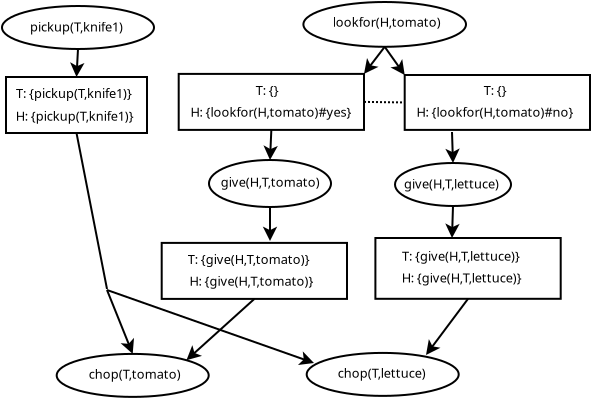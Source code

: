 <?xml version="1.0" encoding="UTF-8"?>
<dia:diagram xmlns:dia="http://www.lysator.liu.se/~alla/dia/">
  <dia:layer name="Background" visible="true">
    <dia:object type="Standard - Ellipse" version="0" id="O0">
      <dia:attribute name="obj_pos">
        <dia:point val="8.6,1.6"/>
      </dia:attribute>
      <dia:attribute name="obj_bb">
        <dia:rectangle val="8.55,1.55;16.25,3.8"/>
      </dia:attribute>
      <dia:attribute name="elem_corner">
        <dia:point val="8.6,1.6"/>
      </dia:attribute>
      <dia:attribute name="elem_width">
        <dia:real val="7.6"/>
      </dia:attribute>
      <dia:attribute name="elem_height">
        <dia:real val="2.15"/>
      </dia:attribute>
    </dia:object>
    <dia:object type="Standard - Text" version="1" id="O1">
      <dia:attribute name="obj_pos">
        <dia:point val="10,2.875"/>
      </dia:attribute>
      <dia:attribute name="obj_bb">
        <dia:rectangle val="10,2.333;14.715,3.272"/>
      </dia:attribute>
      <dia:attribute name="text">
        <dia:composite type="text">
          <dia:attribute name="string">
            <dia:string>#pickup(T,knife1)#</dia:string>
          </dia:attribute>
          <dia:attribute name="font">
            <dia:font family="sans" style="0" name="Helvetica"/>
          </dia:attribute>
          <dia:attribute name="height">
            <dia:real val="0.8"/>
          </dia:attribute>
          <dia:attribute name="pos">
            <dia:point val="10,2.875"/>
          </dia:attribute>
          <dia:attribute name="color">
            <dia:color val="#000000"/>
          </dia:attribute>
          <dia:attribute name="alignment">
            <dia:enum val="0"/>
          </dia:attribute>
        </dia:composite>
      </dia:attribute>
      <dia:attribute name="valign">
        <dia:enum val="3"/>
      </dia:attribute>
    </dia:object>
    <dia:object type="Standard - Line" version="0" id="O2">
      <dia:attribute name="obj_pos">
        <dia:point val="12.4,3.75"/>
      </dia:attribute>
      <dia:attribute name="obj_bb">
        <dia:rectangle val="11.823,3.697;12.827,5.227"/>
      </dia:attribute>
      <dia:attribute name="conn_endpoints">
        <dia:point val="12.4,3.75"/>
        <dia:point val="12.325,5.15"/>
      </dia:attribute>
      <dia:attribute name="numcp">
        <dia:int val="1"/>
      </dia:attribute>
      <dia:attribute name="end_arrow">
        <dia:enum val="22"/>
      </dia:attribute>
      <dia:attribute name="end_arrow_length">
        <dia:real val="0.5"/>
      </dia:attribute>
      <dia:attribute name="end_arrow_width">
        <dia:real val="0.5"/>
      </dia:attribute>
      <dia:connections>
        <dia:connection handle="0" to="O0" connection="6"/>
        <dia:connection handle="1" to="O3" connection="1"/>
      </dia:connections>
    </dia:object>
    <dia:object type="Standard - Box" version="0" id="O3">
      <dia:attribute name="obj_pos">
        <dia:point val="8.8,5.15"/>
      </dia:attribute>
      <dia:attribute name="obj_bb">
        <dia:rectangle val="8.75,5.1;15.9,8"/>
      </dia:attribute>
      <dia:attribute name="elem_corner">
        <dia:point val="8.8,5.15"/>
      </dia:attribute>
      <dia:attribute name="elem_width">
        <dia:real val="7.05"/>
      </dia:attribute>
      <dia:attribute name="elem_height">
        <dia:real val="2.8"/>
      </dia:attribute>
      <dia:attribute name="show_background">
        <dia:boolean val="true"/>
      </dia:attribute>
    </dia:object>
    <dia:object type="Standard - Text" version="1" id="O4">
      <dia:attribute name="obj_pos">
        <dia:point val="9.3,6.2"/>
      </dia:attribute>
      <dia:attribute name="obj_bb">
        <dia:rectangle val="9.3,5.64;15.447,6.632"/>
      </dia:attribute>
      <dia:attribute name="text">
        <dia:composite type="text">
          <dia:attribute name="string">
            <dia:string>#T: {pickup(T,knife1)}#</dia:string>
          </dia:attribute>
          <dia:attribute name="font">
            <dia:font family="sans" style="0" name="Helvetica"/>
          </dia:attribute>
          <dia:attribute name="height">
            <dia:real val="0.8"/>
          </dia:attribute>
          <dia:attribute name="pos">
            <dia:point val="9.3,6.2"/>
          </dia:attribute>
          <dia:attribute name="color">
            <dia:color val="#000000"/>
          </dia:attribute>
          <dia:attribute name="alignment">
            <dia:enum val="0"/>
          </dia:attribute>
        </dia:composite>
      </dia:attribute>
      <dia:attribute name="valign">
        <dia:enum val="3"/>
      </dia:attribute>
    </dia:object>
    <dia:object type="Standard - Text" version="1" id="O5">
      <dia:attribute name="obj_pos">
        <dia:point val="9.285,7.338"/>
      </dia:attribute>
      <dia:attribute name="obj_bb">
        <dia:rectangle val="9.285,6.778;15.577,7.769"/>
      </dia:attribute>
      <dia:attribute name="text">
        <dia:composite type="text">
          <dia:attribute name="string">
            <dia:string>#H: {pickup(T,knife1)}#</dia:string>
          </dia:attribute>
          <dia:attribute name="font">
            <dia:font family="sans" style="0" name="Helvetica"/>
          </dia:attribute>
          <dia:attribute name="height">
            <dia:real val="0.8"/>
          </dia:attribute>
          <dia:attribute name="pos">
            <dia:point val="9.285,7.338"/>
          </dia:attribute>
          <dia:attribute name="color">
            <dia:color val="#000000"/>
          </dia:attribute>
          <dia:attribute name="alignment">
            <dia:enum val="0"/>
          </dia:attribute>
        </dia:composite>
      </dia:attribute>
      <dia:attribute name="valign">
        <dia:enum val="3"/>
      </dia:attribute>
    </dia:object>
    <dia:object type="Standard - Ellipse" version="0" id="O6">
      <dia:attribute name="obj_pos">
        <dia:point val="23.67,1.4"/>
      </dia:attribute>
      <dia:attribute name="obj_bb">
        <dia:rectangle val="23.62,1.35;31.85,3.69"/>
      </dia:attribute>
      <dia:attribute name="elem_corner">
        <dia:point val="23.67,1.4"/>
      </dia:attribute>
      <dia:attribute name="elem_width">
        <dia:real val="8.13"/>
      </dia:attribute>
      <dia:attribute name="elem_height">
        <dia:real val="2.24"/>
      </dia:attribute>
    </dia:object>
    <dia:object type="Standard - Text" version="1" id="O7">
      <dia:attribute name="obj_pos">
        <dia:point val="25.135,2.638"/>
      </dia:attribute>
      <dia:attribute name="obj_bb">
        <dia:rectangle val="25.135,2.095;30.325,3.035"/>
      </dia:attribute>
      <dia:attribute name="text">
        <dia:composite type="text">
          <dia:attribute name="string">
            <dia:string>#lookfor(H,tomato)#</dia:string>
          </dia:attribute>
          <dia:attribute name="font">
            <dia:font family="sans" style="0" name="Helvetica"/>
          </dia:attribute>
          <dia:attribute name="height">
            <dia:real val="0.8"/>
          </dia:attribute>
          <dia:attribute name="pos">
            <dia:point val="25.135,2.638"/>
          </dia:attribute>
          <dia:attribute name="color">
            <dia:color val="#000000"/>
          </dia:attribute>
          <dia:attribute name="alignment">
            <dia:enum val="0"/>
          </dia:attribute>
        </dia:composite>
      </dia:attribute>
      <dia:attribute name="valign">
        <dia:enum val="3"/>
      </dia:attribute>
    </dia:object>
    <dia:object type="Standard - Box" version="0" id="O8">
      <dia:attribute name="obj_pos">
        <dia:point val="17.435,4.995"/>
      </dia:attribute>
      <dia:attribute name="obj_bb">
        <dia:rectangle val="17.385,4.945;26.75,7.845"/>
      </dia:attribute>
      <dia:attribute name="elem_corner">
        <dia:point val="17.435,4.995"/>
      </dia:attribute>
      <dia:attribute name="elem_width">
        <dia:real val="9.265"/>
      </dia:attribute>
      <dia:attribute name="elem_height">
        <dia:real val="2.8"/>
      </dia:attribute>
      <dia:attribute name="show_background">
        <dia:boolean val="true"/>
      </dia:attribute>
    </dia:object>
    <dia:object type="Standard - Text" version="1" id="O9">
      <dia:attribute name="obj_pos">
        <dia:point val="21.285,6.045"/>
      </dia:attribute>
      <dia:attribute name="obj_bb">
        <dia:rectangle val="21.268,5.485;22.7,6.477"/>
      </dia:attribute>
      <dia:attribute name="text">
        <dia:composite type="text">
          <dia:attribute name="string">
            <dia:string>#T: {}#</dia:string>
          </dia:attribute>
          <dia:attribute name="font">
            <dia:font family="sans" style="0" name="Helvetica"/>
          </dia:attribute>
          <dia:attribute name="height">
            <dia:real val="0.8"/>
          </dia:attribute>
          <dia:attribute name="pos">
            <dia:point val="21.285,6.045"/>
          </dia:attribute>
          <dia:attribute name="color">
            <dia:color val="#000000"/>
          </dia:attribute>
          <dia:attribute name="alignment">
            <dia:enum val="0"/>
          </dia:attribute>
        </dia:composite>
      </dia:attribute>
      <dia:attribute name="valign">
        <dia:enum val="3"/>
      </dia:attribute>
    </dia:object>
    <dia:object type="Standard - Text" version="1" id="O10">
      <dia:attribute name="obj_pos">
        <dia:point val="18.02,7.133"/>
      </dia:attribute>
      <dia:attribute name="obj_bb">
        <dia:rectangle val="18.02,6.573;26.287,7.564"/>
      </dia:attribute>
      <dia:attribute name="text">
        <dia:composite type="text">
          <dia:attribute name="string">
            <dia:string>#H: {lookfor(H,tomato)#yes}#</dia:string>
          </dia:attribute>
          <dia:attribute name="font">
            <dia:font family="sans" style="0" name="Helvetica"/>
          </dia:attribute>
          <dia:attribute name="height">
            <dia:real val="0.8"/>
          </dia:attribute>
          <dia:attribute name="pos">
            <dia:point val="18.02,7.133"/>
          </dia:attribute>
          <dia:attribute name="color">
            <dia:color val="#000000"/>
          </dia:attribute>
          <dia:attribute name="alignment">
            <dia:enum val="0"/>
          </dia:attribute>
        </dia:composite>
      </dia:attribute>
      <dia:attribute name="valign">
        <dia:enum val="3"/>
      </dia:attribute>
    </dia:object>
    <dia:object type="Standard - Box" version="0" id="O11">
      <dia:attribute name="obj_pos">
        <dia:point val="28.735,5.05"/>
      </dia:attribute>
      <dia:attribute name="obj_bb">
        <dia:rectangle val="28.685,5;38.05,7.845"/>
      </dia:attribute>
      <dia:attribute name="elem_corner">
        <dia:point val="28.735,5.05"/>
      </dia:attribute>
      <dia:attribute name="elem_width">
        <dia:real val="9.265"/>
      </dia:attribute>
      <dia:attribute name="elem_height">
        <dia:real val="2.745"/>
      </dia:attribute>
      <dia:attribute name="show_background">
        <dia:boolean val="true"/>
      </dia:attribute>
    </dia:object>
    <dia:object type="Standard - Text" version="1" id="O12">
      <dia:attribute name="obj_pos">
        <dia:point val="32.685,6.045"/>
      </dia:attribute>
      <dia:attribute name="obj_bb">
        <dia:rectangle val="32.685,5.485;34.117,6.477"/>
      </dia:attribute>
      <dia:attribute name="text">
        <dia:composite type="text">
          <dia:attribute name="string">
            <dia:string>#T: {}#</dia:string>
          </dia:attribute>
          <dia:attribute name="font">
            <dia:font family="sans" style="0" name="Helvetica"/>
          </dia:attribute>
          <dia:attribute name="height">
            <dia:real val="0.8"/>
          </dia:attribute>
          <dia:attribute name="pos">
            <dia:point val="32.685,6.045"/>
          </dia:attribute>
          <dia:attribute name="color">
            <dia:color val="#000000"/>
          </dia:attribute>
          <dia:attribute name="alignment">
            <dia:enum val="0"/>
          </dia:attribute>
        </dia:composite>
      </dia:attribute>
      <dia:attribute name="valign">
        <dia:enum val="3"/>
      </dia:attribute>
    </dia:object>
    <dia:object type="Standard - Text" version="1" id="O13">
      <dia:attribute name="obj_pos">
        <dia:point val="29.32,7.133"/>
      </dia:attribute>
      <dia:attribute name="obj_bb">
        <dia:rectangle val="29.32,6.573;37.305,7.564"/>
      </dia:attribute>
      <dia:attribute name="text">
        <dia:composite type="text">
          <dia:attribute name="string">
            <dia:string>#H: {lookfor(H,tomato)#no}#</dia:string>
          </dia:attribute>
          <dia:attribute name="font">
            <dia:font family="sans" style="0" name="Helvetica"/>
          </dia:attribute>
          <dia:attribute name="height">
            <dia:real val="0.8"/>
          </dia:attribute>
          <dia:attribute name="pos">
            <dia:point val="29.32,7.133"/>
          </dia:attribute>
          <dia:attribute name="color">
            <dia:color val="#000000"/>
          </dia:attribute>
          <dia:attribute name="alignment">
            <dia:enum val="0"/>
          </dia:attribute>
        </dia:composite>
      </dia:attribute>
      <dia:attribute name="valign">
        <dia:enum val="3"/>
      </dia:attribute>
    </dia:object>
    <dia:object type="Standard - Line" version="0" id="O14">
      <dia:attribute name="obj_pos">
        <dia:point val="27.735,3.64"/>
      </dia:attribute>
      <dia:attribute name="obj_bb">
        <dia:rectangle val="26.272,3.57;27.805,5.338"/>
      </dia:attribute>
      <dia:attribute name="conn_endpoints">
        <dia:point val="27.735,3.64"/>
        <dia:point val="26.7,4.995"/>
      </dia:attribute>
      <dia:attribute name="numcp">
        <dia:int val="1"/>
      </dia:attribute>
      <dia:attribute name="end_arrow">
        <dia:enum val="22"/>
      </dia:attribute>
      <dia:attribute name="end_arrow_length">
        <dia:real val="0.5"/>
      </dia:attribute>
      <dia:attribute name="end_arrow_width">
        <dia:real val="0.5"/>
      </dia:attribute>
      <dia:connections>
        <dia:connection handle="0" to="O6" connection="6"/>
        <dia:connection handle="1" to="O8" connection="2"/>
      </dia:connections>
    </dia:object>
    <dia:object type="Standard - Line" version="0" id="O15">
      <dia:attribute name="obj_pos">
        <dia:point val="27.735,3.64"/>
      </dia:attribute>
      <dia:attribute name="obj_bb">
        <dia:rectangle val="27.665,3.57;29.172,5.38"/>
      </dia:attribute>
      <dia:attribute name="conn_endpoints">
        <dia:point val="27.735,3.64"/>
        <dia:point val="28.735,5.05"/>
      </dia:attribute>
      <dia:attribute name="numcp">
        <dia:int val="1"/>
      </dia:attribute>
      <dia:attribute name="end_arrow">
        <dia:enum val="22"/>
      </dia:attribute>
      <dia:attribute name="end_arrow_length">
        <dia:real val="0.5"/>
      </dia:attribute>
      <dia:attribute name="end_arrow_width">
        <dia:real val="0.5"/>
      </dia:attribute>
      <dia:connections>
        <dia:connection handle="0" to="O6" connection="6"/>
        <dia:connection handle="1" to="O11" connection="0"/>
      </dia:connections>
    </dia:object>
    <dia:object type="Standard - Ellipse" version="0" id="O16">
      <dia:attribute name="obj_pos">
        <dia:point val="18.95,9.3"/>
      </dia:attribute>
      <dia:attribute name="obj_bb">
        <dia:rectangle val="18.9,9.25;25.1,11.7"/>
      </dia:attribute>
      <dia:attribute name="elem_corner">
        <dia:point val="18.95,9.3"/>
      </dia:attribute>
      <dia:attribute name="elem_width">
        <dia:real val="6.1"/>
      </dia:attribute>
      <dia:attribute name="elem_height">
        <dia:real val="2.35"/>
      </dia:attribute>
    </dia:object>
    <dia:object type="Standard - Line" version="0" id="O17">
      <dia:attribute name="obj_pos">
        <dia:point val="22.067,7.795"/>
      </dia:attribute>
      <dia:attribute name="obj_bb">
        <dia:rectangle val="21.498,7.743;22.502,9.372"/>
      </dia:attribute>
      <dia:attribute name="conn_endpoints">
        <dia:point val="22.067,7.795"/>
        <dia:point val="22,9.3"/>
      </dia:attribute>
      <dia:attribute name="numcp">
        <dia:int val="1"/>
      </dia:attribute>
      <dia:attribute name="end_arrow">
        <dia:enum val="22"/>
      </dia:attribute>
      <dia:attribute name="end_arrow_length">
        <dia:real val="0.5"/>
      </dia:attribute>
      <dia:attribute name="end_arrow_width">
        <dia:real val="0.5"/>
      </dia:attribute>
      <dia:connections>
        <dia:connection handle="0" to="O8" connection="6"/>
        <dia:connection handle="1" to="O16" connection="1"/>
      </dia:connections>
    </dia:object>
    <dia:object type="Standard - Line" version="0" id="O18">
      <dia:attribute name="obj_pos">
        <dia:point val="26.7,6.395"/>
      </dia:attribute>
      <dia:attribute name="obj_bb">
        <dia:rectangle val="26.649,6.344;28.786,6.473"/>
      </dia:attribute>
      <dia:attribute name="conn_endpoints">
        <dia:point val="26.7,6.395"/>
        <dia:point val="28.735,6.423"/>
      </dia:attribute>
      <dia:attribute name="numcp">
        <dia:int val="1"/>
      </dia:attribute>
      <dia:attribute name="line_style">
        <dia:enum val="4"/>
      </dia:attribute>
      <dia:connections>
        <dia:connection handle="0" to="O8" connection="4"/>
        <dia:connection handle="1" to="O11" connection="3"/>
      </dia:connections>
    </dia:object>
    <dia:object type="Standard - Text" version="1" id="O19">
      <dia:attribute name="obj_pos">
        <dia:point val="19.535,10.637"/>
      </dia:attribute>
      <dia:attribute name="obj_bb">
        <dia:rectangle val="19.535,10.078;24.505,11.069"/>
      </dia:attribute>
      <dia:attribute name="text">
        <dia:composite type="text">
          <dia:attribute name="string">
            <dia:string>#give(H,T,tomato)#</dia:string>
          </dia:attribute>
          <dia:attribute name="font">
            <dia:font family="sans" style="0" name="Helvetica"/>
          </dia:attribute>
          <dia:attribute name="height">
            <dia:real val="0.8"/>
          </dia:attribute>
          <dia:attribute name="pos">
            <dia:point val="19.535,10.637"/>
          </dia:attribute>
          <dia:attribute name="color">
            <dia:color val="#000000"/>
          </dia:attribute>
          <dia:attribute name="alignment">
            <dia:enum val="0"/>
          </dia:attribute>
        </dia:composite>
      </dia:attribute>
      <dia:attribute name="valign">
        <dia:enum val="3"/>
      </dia:attribute>
    </dia:object>
    <dia:object type="Standard - Ellipse" version="0" id="O20">
      <dia:attribute name="obj_pos">
        <dia:point val="28.25,9.45"/>
      </dia:attribute>
      <dia:attribute name="obj_bb">
        <dia:rectangle val="28.2,9.4;34.1,11.65"/>
      </dia:attribute>
      <dia:attribute name="elem_corner">
        <dia:point val="28.25,9.45"/>
      </dia:attribute>
      <dia:attribute name="elem_width">
        <dia:real val="5.8"/>
      </dia:attribute>
      <dia:attribute name="elem_height">
        <dia:real val="2.15"/>
      </dia:attribute>
    </dia:object>
    <dia:object type="Standard - Text" version="1" id="O21">
      <dia:attribute name="obj_pos">
        <dia:point val="28.7,10.725"/>
      </dia:attribute>
      <dia:attribute name="obj_bb">
        <dia:rectangle val="28.7,10.165;33.602,11.157"/>
      </dia:attribute>
      <dia:attribute name="text">
        <dia:composite type="text">
          <dia:attribute name="string">
            <dia:string>#give(H,T,lettuce)#</dia:string>
          </dia:attribute>
          <dia:attribute name="font">
            <dia:font family="sans" style="0" name="Helvetica"/>
          </dia:attribute>
          <dia:attribute name="height">
            <dia:real val="0.8"/>
          </dia:attribute>
          <dia:attribute name="pos">
            <dia:point val="28.7,10.725"/>
          </dia:attribute>
          <dia:attribute name="color">
            <dia:color val="#000000"/>
          </dia:attribute>
          <dia:attribute name="alignment">
            <dia:enum val="0"/>
          </dia:attribute>
        </dia:composite>
      </dia:attribute>
      <dia:attribute name="valign">
        <dia:enum val="3"/>
      </dia:attribute>
    </dia:object>
    <dia:object type="Standard - Line" version="0" id="O22">
      <dia:attribute name="obj_pos">
        <dia:point val="31.1,7.9"/>
      </dia:attribute>
      <dia:attribute name="obj_bb">
        <dia:rectangle val="30.649,7.848;31.651,9.516"/>
      </dia:attribute>
      <dia:attribute name="conn_endpoints">
        <dia:point val="31.1,7.9"/>
        <dia:point val="31.15,9.45"/>
      </dia:attribute>
      <dia:attribute name="numcp">
        <dia:int val="1"/>
      </dia:attribute>
      <dia:attribute name="end_arrow">
        <dia:enum val="22"/>
      </dia:attribute>
      <dia:attribute name="end_arrow_length">
        <dia:real val="0.5"/>
      </dia:attribute>
      <dia:attribute name="end_arrow_width">
        <dia:real val="0.5"/>
      </dia:attribute>
      <dia:connections>
        <dia:connection handle="1" to="O20" connection="1"/>
      </dia:connections>
    </dia:object>
    <dia:object type="Standard - Box" version="0" id="O23">
      <dia:attribute name="obj_pos">
        <dia:point val="16.585,13.445"/>
      </dia:attribute>
      <dia:attribute name="obj_bb">
        <dia:rectangle val="16.535,13.395;25.9,16.295"/>
      </dia:attribute>
      <dia:attribute name="elem_corner">
        <dia:point val="16.585,13.445"/>
      </dia:attribute>
      <dia:attribute name="elem_width">
        <dia:real val="9.265"/>
      </dia:attribute>
      <dia:attribute name="elem_height">
        <dia:real val="2.8"/>
      </dia:attribute>
      <dia:attribute name="show_background">
        <dia:boolean val="true"/>
      </dia:attribute>
    </dia:object>
    <dia:object type="Standard - Text" version="1" id="O24">
      <dia:attribute name="obj_pos">
        <dia:point val="17.885,14.495"/>
      </dia:attribute>
      <dia:attribute name="obj_bb">
        <dia:rectangle val="17.885,13.935;24.27,14.927"/>
      </dia:attribute>
      <dia:attribute name="text">
        <dia:composite type="text">
          <dia:attribute name="string">
            <dia:string>#T: {give(H,T,tomato)}#</dia:string>
          </dia:attribute>
          <dia:attribute name="font">
            <dia:font family="sans" style="0" name="Helvetica"/>
          </dia:attribute>
          <dia:attribute name="height">
            <dia:real val="0.8"/>
          </dia:attribute>
          <dia:attribute name="pos">
            <dia:point val="17.885,14.495"/>
          </dia:attribute>
          <dia:attribute name="color">
            <dia:color val="#000000"/>
          </dia:attribute>
          <dia:attribute name="alignment">
            <dia:enum val="0"/>
          </dia:attribute>
        </dia:composite>
      </dia:attribute>
      <dia:attribute name="valign">
        <dia:enum val="3"/>
      </dia:attribute>
    </dia:object>
    <dia:object type="Standard - Text" version="1" id="O25">
      <dia:attribute name="obj_pos">
        <dia:point val="17.97,15.582"/>
      </dia:attribute>
      <dia:attribute name="obj_bb">
        <dia:rectangle val="17.97,15.023;24.5,16.014"/>
      </dia:attribute>
      <dia:attribute name="text">
        <dia:composite type="text">
          <dia:attribute name="string">
            <dia:string>#H: {give(H,T,tomato)}#</dia:string>
          </dia:attribute>
          <dia:attribute name="font">
            <dia:font family="sans" style="0" name="Helvetica"/>
          </dia:attribute>
          <dia:attribute name="height">
            <dia:real val="0.8"/>
          </dia:attribute>
          <dia:attribute name="pos">
            <dia:point val="17.97,15.582"/>
          </dia:attribute>
          <dia:attribute name="color">
            <dia:color val="#000000"/>
          </dia:attribute>
          <dia:attribute name="alignment">
            <dia:enum val="0"/>
          </dia:attribute>
        </dia:composite>
      </dia:attribute>
      <dia:attribute name="valign">
        <dia:enum val="3"/>
      </dia:attribute>
    </dia:object>
    <dia:object type="Standard - Box" version="0" id="O26">
      <dia:attribute name="obj_pos">
        <dia:point val="27.27,13.2"/>
      </dia:attribute>
      <dia:attribute name="obj_bb">
        <dia:rectangle val="27.22,13.15;36.585,16.29"/>
      </dia:attribute>
      <dia:attribute name="elem_corner">
        <dia:point val="27.27,13.2"/>
      </dia:attribute>
      <dia:attribute name="elem_width">
        <dia:real val="9.265"/>
      </dia:attribute>
      <dia:attribute name="elem_height">
        <dia:real val="3.04"/>
      </dia:attribute>
      <dia:attribute name="show_background">
        <dia:boolean val="true"/>
      </dia:attribute>
    </dia:object>
    <dia:object type="Standard - Text" version="1" id="O27">
      <dia:attribute name="obj_pos">
        <dia:point val="28.6,14.338"/>
      </dia:attribute>
      <dia:attribute name="obj_bb">
        <dia:rectangle val="28.6,13.778;34.917,14.769"/>
      </dia:attribute>
      <dia:attribute name="text">
        <dia:composite type="text">
          <dia:attribute name="string">
            <dia:string>#T: {give(H,T,lettuce)}#</dia:string>
          </dia:attribute>
          <dia:attribute name="font">
            <dia:font family="sans" style="0" name="Helvetica"/>
          </dia:attribute>
          <dia:attribute name="height">
            <dia:real val="0.8"/>
          </dia:attribute>
          <dia:attribute name="pos">
            <dia:point val="28.6,14.338"/>
          </dia:attribute>
          <dia:attribute name="color">
            <dia:color val="#000000"/>
          </dia:attribute>
          <dia:attribute name="alignment">
            <dia:enum val="0"/>
          </dia:attribute>
        </dia:composite>
      </dia:attribute>
      <dia:attribute name="valign">
        <dia:enum val="3"/>
      </dia:attribute>
    </dia:object>
    <dia:object type="Standard - Text" version="1" id="O28">
      <dia:attribute name="obj_pos">
        <dia:point val="28.585,15.425"/>
      </dia:attribute>
      <dia:attribute name="obj_bb">
        <dia:rectangle val="28.585,14.865;35.047,15.857"/>
      </dia:attribute>
      <dia:attribute name="text">
        <dia:composite type="text">
          <dia:attribute name="string">
            <dia:string>#H: {give(H,T,lettuce)}#</dia:string>
          </dia:attribute>
          <dia:attribute name="font">
            <dia:font family="sans" style="0" name="Helvetica"/>
          </dia:attribute>
          <dia:attribute name="height">
            <dia:real val="0.8"/>
          </dia:attribute>
          <dia:attribute name="pos">
            <dia:point val="28.585,15.425"/>
          </dia:attribute>
          <dia:attribute name="color">
            <dia:color val="#000000"/>
          </dia:attribute>
          <dia:attribute name="alignment">
            <dia:enum val="0"/>
          </dia:attribute>
        </dia:composite>
      </dia:attribute>
      <dia:attribute name="valign">
        <dia:enum val="3"/>
      </dia:attribute>
    </dia:object>
    <dia:object type="Standard - Line" version="0" id="O29">
      <dia:attribute name="obj_pos">
        <dia:point val="22,11.65"/>
      </dia:attribute>
      <dia:attribute name="obj_bb">
        <dia:rectangle val="21.5,11.6;22.5,13.4"/>
      </dia:attribute>
      <dia:attribute name="conn_endpoints">
        <dia:point val="22,11.65"/>
        <dia:point val="22,13.35"/>
      </dia:attribute>
      <dia:attribute name="numcp">
        <dia:int val="1"/>
      </dia:attribute>
      <dia:attribute name="end_arrow">
        <dia:enum val="22"/>
      </dia:attribute>
      <dia:attribute name="end_arrow_length">
        <dia:real val="0.5"/>
      </dia:attribute>
      <dia:attribute name="end_arrow_width">
        <dia:real val="0.5"/>
      </dia:attribute>
      <dia:connections>
        <dia:connection handle="0" to="O16" connection="6"/>
      </dia:connections>
    </dia:object>
    <dia:object type="Standard - Line" version="0" id="O30">
      <dia:attribute name="obj_pos">
        <dia:point val="31.15,11.6"/>
      </dia:attribute>
      <dia:attribute name="obj_bb">
        <dia:rectangle val="30.599,11.549;31.601,13.266"/>
      </dia:attribute>
      <dia:attribute name="conn_endpoints">
        <dia:point val="31.15,11.6"/>
        <dia:point val="31.1,13.2"/>
      </dia:attribute>
      <dia:attribute name="numcp">
        <dia:int val="1"/>
      </dia:attribute>
      <dia:attribute name="end_arrow">
        <dia:enum val="22"/>
      </dia:attribute>
      <dia:attribute name="end_arrow_length">
        <dia:real val="0.5"/>
      </dia:attribute>
      <dia:attribute name="end_arrow_width">
        <dia:real val="0.5"/>
      </dia:attribute>
      <dia:connections>
        <dia:connection handle="0" to="O20" connection="6"/>
      </dia:connections>
    </dia:object>
    <dia:object type="Standard - Ellipse" version="0" id="O31">
      <dia:attribute name="obj_pos">
        <dia:point val="11.335,18.995"/>
      </dia:attribute>
      <dia:attribute name="obj_bb">
        <dia:rectangle val="11.285,18.945;18.985,21.195"/>
      </dia:attribute>
      <dia:attribute name="elem_corner">
        <dia:point val="11.335,18.995"/>
      </dia:attribute>
      <dia:attribute name="elem_width">
        <dia:real val="7.6"/>
      </dia:attribute>
      <dia:attribute name="elem_height">
        <dia:real val="2.15"/>
      </dia:attribute>
    </dia:object>
    <dia:object type="Standard - Text" version="1" id="O32">
      <dia:attribute name="obj_pos">
        <dia:point val="12.935,20.238"/>
      </dia:attribute>
      <dia:attribute name="obj_bb">
        <dia:rectangle val="12.935,19.678;17.462,20.669"/>
      </dia:attribute>
      <dia:attribute name="text">
        <dia:composite type="text">
          <dia:attribute name="string">
            <dia:string>#chop(T,tomato)#</dia:string>
          </dia:attribute>
          <dia:attribute name="font">
            <dia:font family="sans" style="0" name="Helvetica"/>
          </dia:attribute>
          <dia:attribute name="height">
            <dia:real val="0.8"/>
          </dia:attribute>
          <dia:attribute name="pos">
            <dia:point val="12.935,20.238"/>
          </dia:attribute>
          <dia:attribute name="color">
            <dia:color val="#000000"/>
          </dia:attribute>
          <dia:attribute name="alignment">
            <dia:enum val="0"/>
          </dia:attribute>
        </dia:composite>
      </dia:attribute>
      <dia:attribute name="valign">
        <dia:enum val="3"/>
      </dia:attribute>
    </dia:object>
    <dia:object type="Standard - Ellipse" version="0" id="O33">
      <dia:attribute name="obj_pos">
        <dia:point val="23.835,18.945"/>
      </dia:attribute>
      <dia:attribute name="obj_bb">
        <dia:rectangle val="23.785,18.895;31.485,21.145"/>
      </dia:attribute>
      <dia:attribute name="elem_corner">
        <dia:point val="23.835,18.945"/>
      </dia:attribute>
      <dia:attribute name="elem_width">
        <dia:real val="7.6"/>
      </dia:attribute>
      <dia:attribute name="elem_height">
        <dia:real val="2.15"/>
      </dia:attribute>
    </dia:object>
    <dia:object type="Standard - Text" version="1" id="O34">
      <dia:attribute name="obj_pos">
        <dia:point val="25.385,20.188"/>
      </dia:attribute>
      <dia:attribute name="obj_bb">
        <dia:rectangle val="25.385,19.628;29.845,20.619"/>
      </dia:attribute>
      <dia:attribute name="text">
        <dia:composite type="text">
          <dia:attribute name="string">
            <dia:string>#chop(T,lettuce)#</dia:string>
          </dia:attribute>
          <dia:attribute name="font">
            <dia:font family="sans" style="0" name="Helvetica"/>
          </dia:attribute>
          <dia:attribute name="height">
            <dia:real val="0.8"/>
          </dia:attribute>
          <dia:attribute name="pos">
            <dia:point val="25.385,20.188"/>
          </dia:attribute>
          <dia:attribute name="color">
            <dia:color val="#000000"/>
          </dia:attribute>
          <dia:attribute name="alignment">
            <dia:enum val="0"/>
          </dia:attribute>
        </dia:composite>
      </dia:attribute>
      <dia:attribute name="valign">
        <dia:enum val="3"/>
      </dia:attribute>
    </dia:object>
    <dia:object type="Standard - Line" version="0" id="O35">
      <dia:attribute name="obj_pos">
        <dia:point val="21.218,16.245"/>
      </dia:attribute>
      <dia:attribute name="obj_bb">
        <dia:rectangle val="17.45,16.174;21.288,19.715"/>
      </dia:attribute>
      <dia:attribute name="conn_endpoints">
        <dia:point val="21.218,16.245"/>
        <dia:point val="17.822,19.31"/>
      </dia:attribute>
      <dia:attribute name="numcp">
        <dia:int val="1"/>
      </dia:attribute>
      <dia:attribute name="end_arrow">
        <dia:enum val="22"/>
      </dia:attribute>
      <dia:attribute name="end_arrow_length">
        <dia:real val="0.5"/>
      </dia:attribute>
      <dia:attribute name="end_arrow_width">
        <dia:real val="0.5"/>
      </dia:attribute>
      <dia:connections>
        <dia:connection handle="0" to="O23" connection="6"/>
        <dia:connection handle="1" to="O31" connection="2"/>
      </dia:connections>
    </dia:object>
    <dia:object type="Standard - Line" version="0" id="O36">
      <dia:attribute name="obj_pos">
        <dia:point val="13.85,15.8"/>
      </dia:attribute>
      <dia:attribute name="obj_bb">
        <dia:rectangle val="13.785,15.735;15.617,19.228"/>
      </dia:attribute>
      <dia:attribute name="conn_endpoints">
        <dia:point val="13.85,15.8"/>
        <dia:point val="15.135,18.995"/>
      </dia:attribute>
      <dia:attribute name="numcp">
        <dia:int val="1"/>
      </dia:attribute>
      <dia:attribute name="end_arrow">
        <dia:enum val="22"/>
      </dia:attribute>
      <dia:attribute name="end_arrow_length">
        <dia:real val="0.5"/>
      </dia:attribute>
      <dia:attribute name="end_arrow_width">
        <dia:real val="0.5"/>
      </dia:attribute>
      <dia:connections>
        <dia:connection handle="1" to="O31" connection="1"/>
      </dia:connections>
    </dia:object>
    <dia:object type="Standard - Line" version="0" id="O37">
      <dia:attribute name="obj_pos">
        <dia:point val="31.902,16.24"/>
      </dia:attribute>
      <dia:attribute name="obj_bb">
        <dia:rectangle val="29.37,16.17;31.973,19.39"/>
      </dia:attribute>
      <dia:attribute name="conn_endpoints">
        <dia:point val="31.902,16.24"/>
        <dia:point val="29.8,19.05"/>
      </dia:attribute>
      <dia:attribute name="numcp">
        <dia:int val="1"/>
      </dia:attribute>
      <dia:attribute name="end_arrow">
        <dia:enum val="22"/>
      </dia:attribute>
      <dia:attribute name="end_arrow_length">
        <dia:real val="0.5"/>
      </dia:attribute>
      <dia:attribute name="end_arrow_width">
        <dia:real val="0.5"/>
      </dia:attribute>
      <dia:connections>
        <dia:connection handle="0" to="O26" connection="6"/>
      </dia:connections>
    </dia:object>
    <dia:object type="Standard - Line" version="0" id="O38">
      <dia:attribute name="obj_pos">
        <dia:point val="13.85,15.8"/>
      </dia:attribute>
      <dia:attribute name="obj_bb">
        <dia:rectangle val="13.786,15.736;24.413,19.938"/>
      </dia:attribute>
      <dia:attribute name="conn_endpoints">
        <dia:point val="13.85,15.8"/>
        <dia:point val="24.2,19.45"/>
      </dia:attribute>
      <dia:attribute name="numcp">
        <dia:int val="1"/>
      </dia:attribute>
      <dia:attribute name="end_arrow">
        <dia:enum val="22"/>
      </dia:attribute>
      <dia:attribute name="end_arrow_length">
        <dia:real val="0.5"/>
      </dia:attribute>
      <dia:attribute name="end_arrow_width">
        <dia:real val="0.5"/>
      </dia:attribute>
    </dia:object>
    <dia:object type="Standard - Line" version="0" id="O39">
      <dia:attribute name="obj_pos">
        <dia:point val="12.325,7.95"/>
      </dia:attribute>
      <dia:attribute name="obj_bb">
        <dia:rectangle val="12.266,7.891;13.909,15.809"/>
      </dia:attribute>
      <dia:attribute name="conn_endpoints">
        <dia:point val="12.325,7.95"/>
        <dia:point val="13.85,15.75"/>
      </dia:attribute>
      <dia:attribute name="numcp">
        <dia:int val="1"/>
      </dia:attribute>
      <dia:connections>
        <dia:connection handle="0" to="O3" connection="6"/>
      </dia:connections>
    </dia:object>
  </dia:layer>
</dia:diagram>
